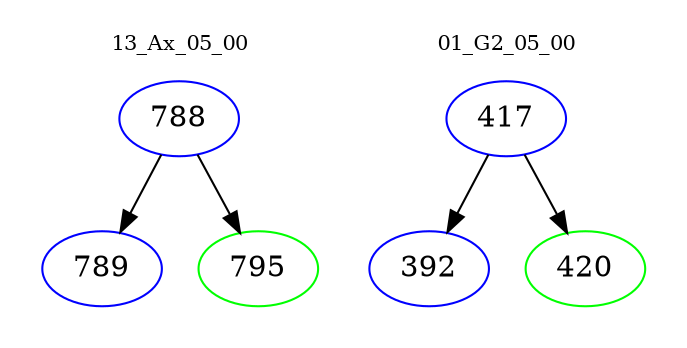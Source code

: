 digraph{
subgraph cluster_0 {
color = white
label = "13_Ax_05_00";
fontsize=10;
T0_788 [label="788", color="blue"]
T0_788 -> T0_789 [color="black"]
T0_789 [label="789", color="blue"]
T0_788 -> T0_795 [color="black"]
T0_795 [label="795", color="green"]
}
subgraph cluster_1 {
color = white
label = "01_G2_05_00";
fontsize=10;
T1_417 [label="417", color="blue"]
T1_417 -> T1_392 [color="black"]
T1_392 [label="392", color="blue"]
T1_417 -> T1_420 [color="black"]
T1_420 [label="420", color="green"]
}
}
